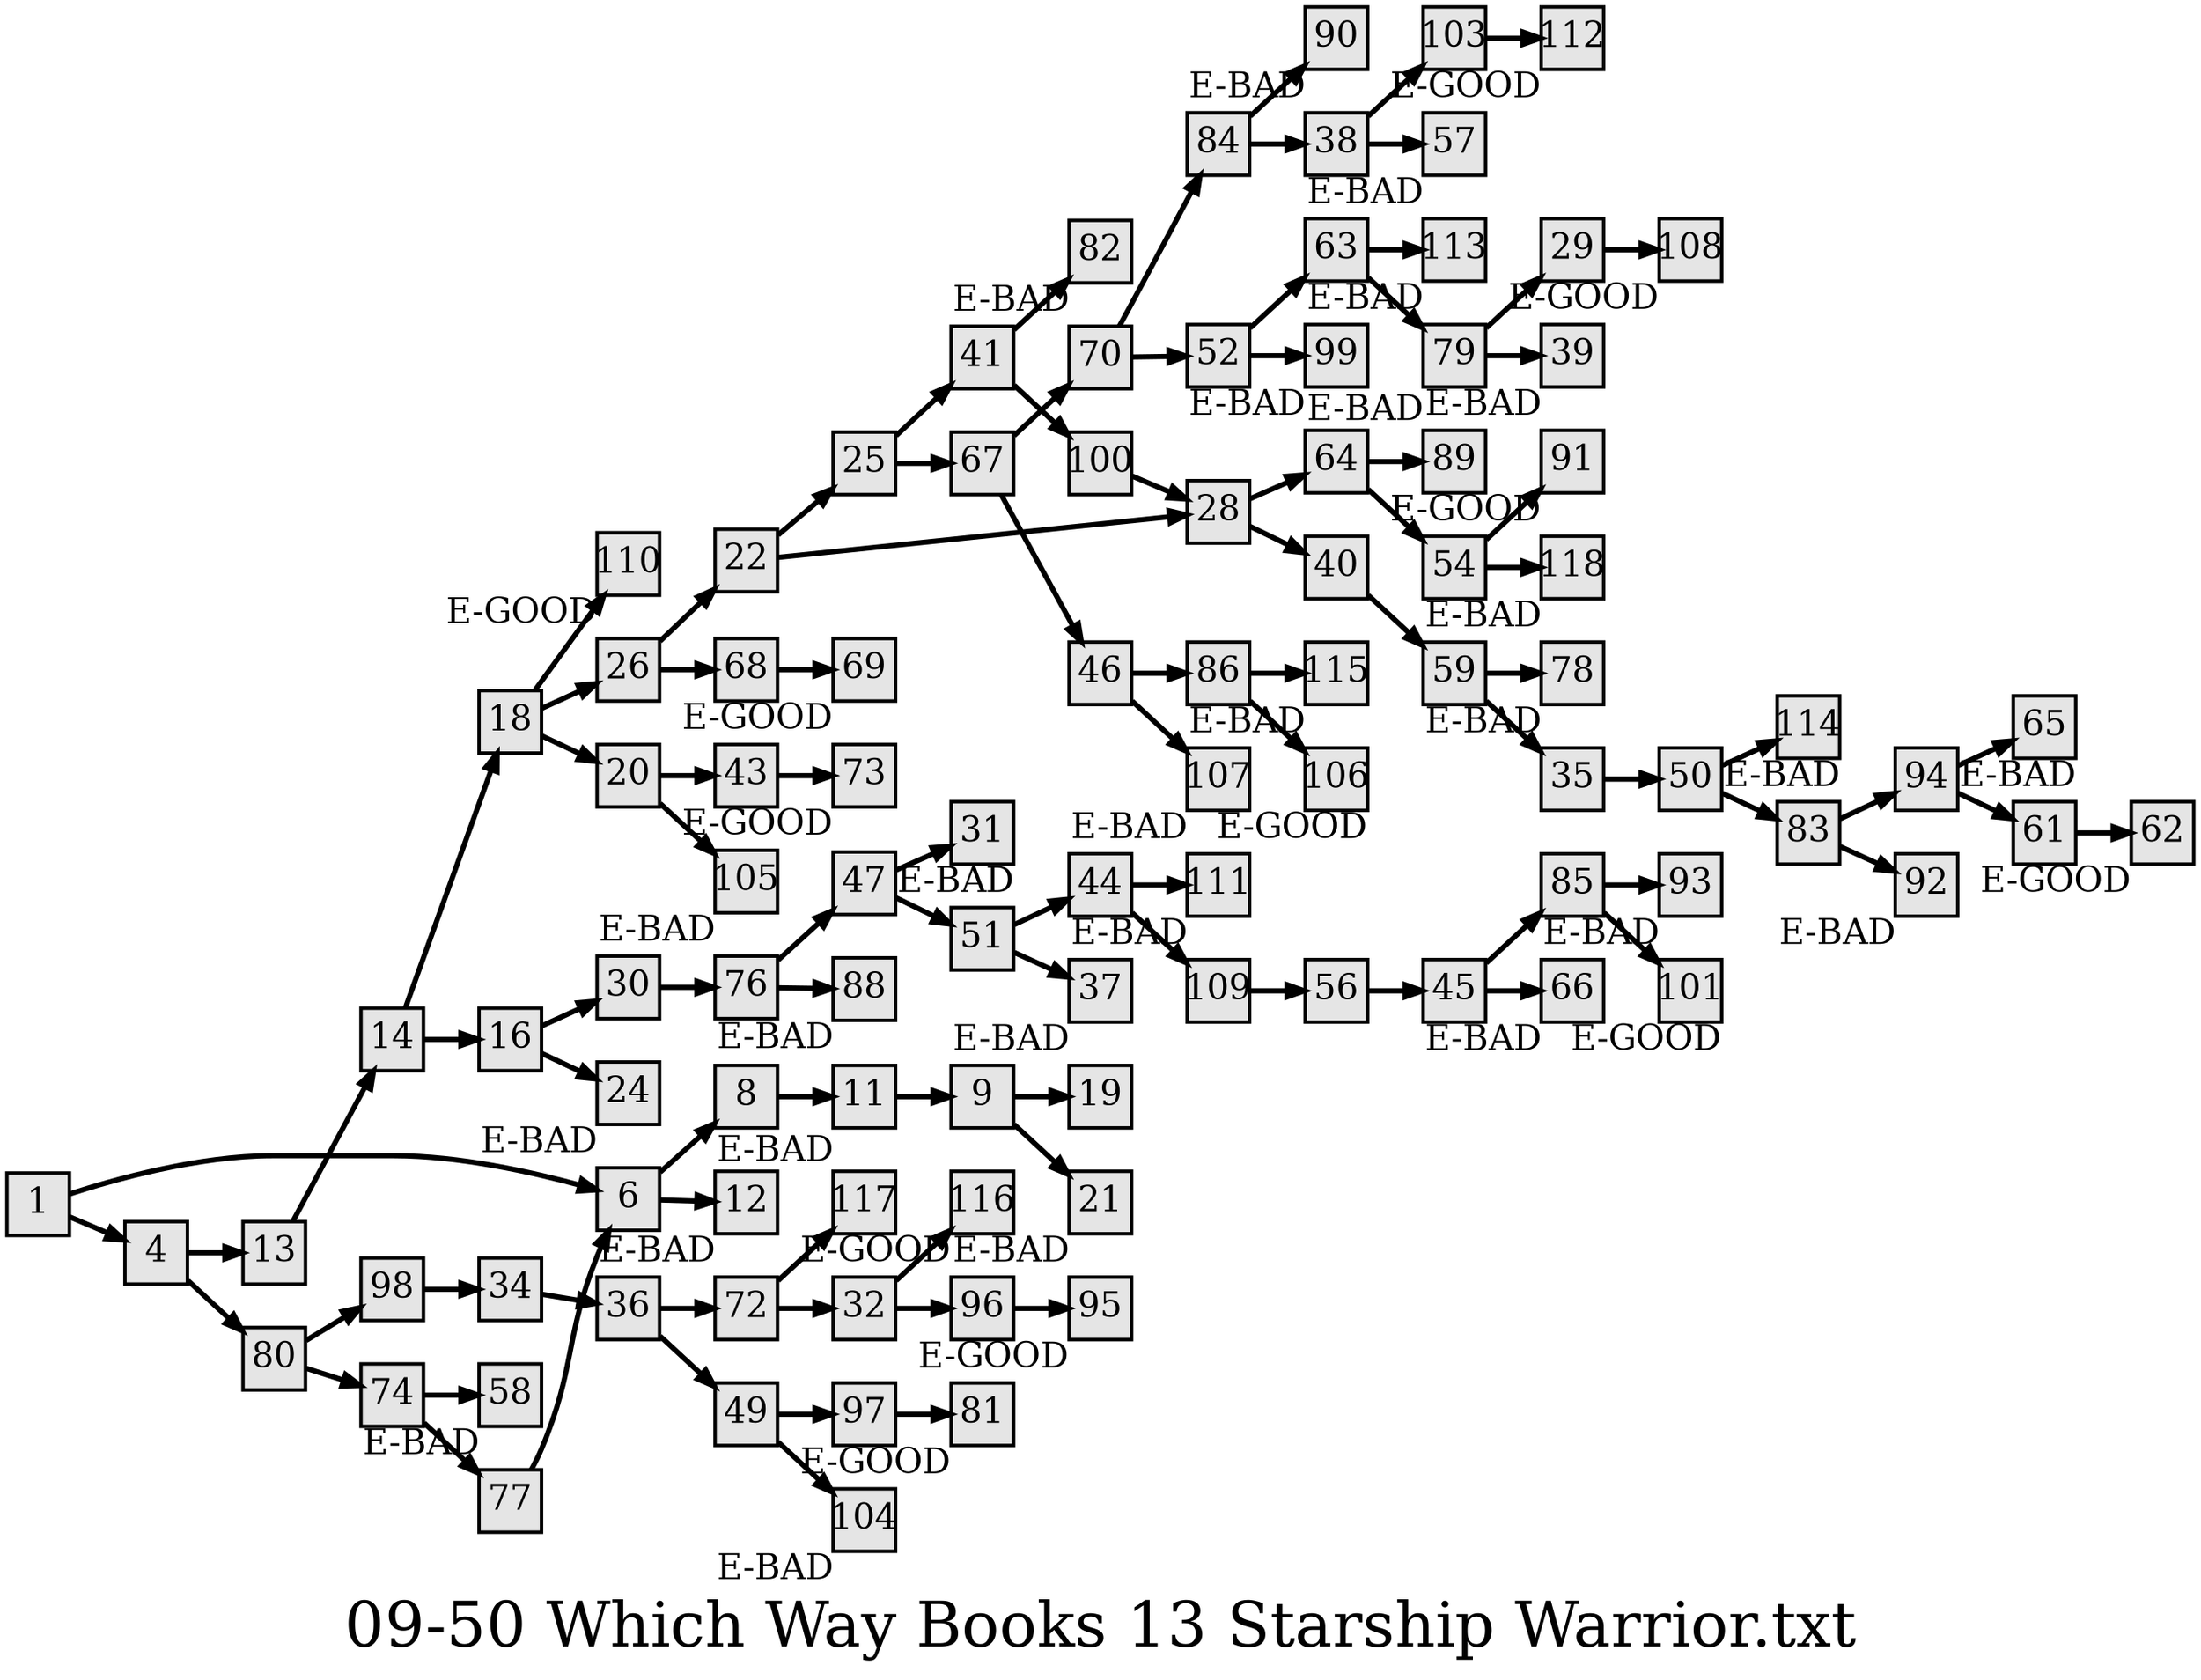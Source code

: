 digraph g{
  graph [ label="09-50 Which Way Books 13 Starship Warrior.txt" rankdir=LR, ordering=out, fontsize=36, nodesep="0.35", ranksep="0.45"];
  node  [shape=rect, penwidth=2, fontsize=20, style=filled, fillcolor=grey90, margin="0,0", labelfloat=true, regular=true, fixedsize=true];
  edge  [labelfloat=true, penwidth=3, fontsize=12];
  1 -> 6;
  1 -> 4;
  4 -> 13;
  4 -> 80;
  6 -> 8;
  6 -> 12;
  8 -> 11;
  9 -> 19;
  9 -> 21;
  11 -> 9;
  12	[ xlabel="E-BAD" ];
  13 -> 14;
  14 -> 18;
  14 -> 16;
  16 -> 30;
  16 -> 24;
  18 -> 110;
  18 -> 26;
  18 -> 20;
  20 -> 43;
  20 -> 105;
  21	[ xlabel="E-BAD" ];
  22 -> 25;
  22 -> 28;
  24	[ xlabel="E-BAD" ];
  25 -> 41;
  25 -> 67;
  26 -> 22;
  26 -> 68;
  28 -> 64;
  28 -> 40;
  29 -> 108;
  30 -> 76;
  31	[ xlabel="E-BAD" ];
  32 -> 116;
  32 -> 96;
  34 -> 36;
  35 -> 50;
  36 -> 72;
  36 -> 49;
  37	[ xlabel="E-BAD" ];
  38 -> 103;
  38 -> 57;
  39	[ xlabel="E-BAD" ];
  40 -> 59;
  41 -> 82;
  41 -> 100;
  43 -> 73;
  44 -> 111;
  44 -> 109;
  45 -> 85;
  45 -> 66;
  46 -> 86;
  46 -> 107;
  47 -> 31;
  47 -> 51;
  49 -> 97;
  49 -> 104;
  50 -> 114;
  50 -> 83;
  51 -> 44;
  51 -> 37;
  52 -> 63;
  52 -> 99;
  54 -> 91;
  54 -> 118;
  56 -> 45;
  57	[ xlabel="E-BAD" ];
  58	[ xlabel="E-BAD" ];
  59 -> 78;
  59 -> 35;
  61 -> 62;
  62	[ xlabel="E-GOOD" ];
  63 -> 113;
  63 -> 79;
  64 -> 89;
  64 -> 54;
  65	[ xlabel="E-BAD" ];
  66	[ xlabel="E-BAD" ];
  67 -> 70;
  67 -> 46;
  68 -> 69;
  69	[ xlabel="E-GOOD" ];
  70 -> 84;
  70 -> 52;
  72 -> 117;
  72 -> 32;
  73	[ xlabel="E-GOOD" ];
  74 -> 58;
  74 -> 77;
  76 -> 47;
  76 -> 88;
  77 -> 6;
  78	[ xlabel="E-BAD" ];
  79 -> 29;
  79 -> 39;
  80 -> 98;
  80 -> 74;
  81	[ xlabel="E-GOOD" ];
  82	[ xlabel="E-BAD" ];
  83 -> 94;
  83 -> 92;
  84 -> 90;
  84 -> 38;
  85 -> 93;
  85 -> 101;
  86 -> 115;
  86 -> 106;
  88	[ xlabel="E-BAD" ];
  89	[ xlabel="E-BAD" ];
  90	[ xlabel="E-BAD" ];
  91	[ xlabel="E-GOOD" ];
  92	[ xlabel="E-BAD" ];
  93	[ xlabel="E-BAD" ];
  94 -> 65;
  94 -> 61;
  95	[ xlabel="E-GOOD" ];
  96 -> 95;
  97 -> 81;
  98 -> 34;
  99	[ xlabel="E-BAD" ];
  100 -> 28;
  101	[ xlabel="E-GOOD" ];
  103 -> 112;
  104	[ xlabel="E-BAD" ];
  105	[ xlabel="E-BAD" ];
  106	[ xlabel="E-GOOD" ];
  107	[ xlabel="E-BAD" ];
  108	[ xlabel="E-GOOD" ];
  109 -> 56;
  110	[ xlabel="E-GOOD" ];
  111	[ xlabel="E-BAD" ];
  112	[ xlabel="E-GOOD" ];
  113	[ xlabel="E-BAD" ];
  114	[ xlabel="E-BAD" ];
  115	[ xlabel="E-BAD" ];
  116	[ xlabel="E-GOOD" ];
  117	[ xlabel="E-BAD" ];
  118	[ xlabel="E-BAD" ];
}

